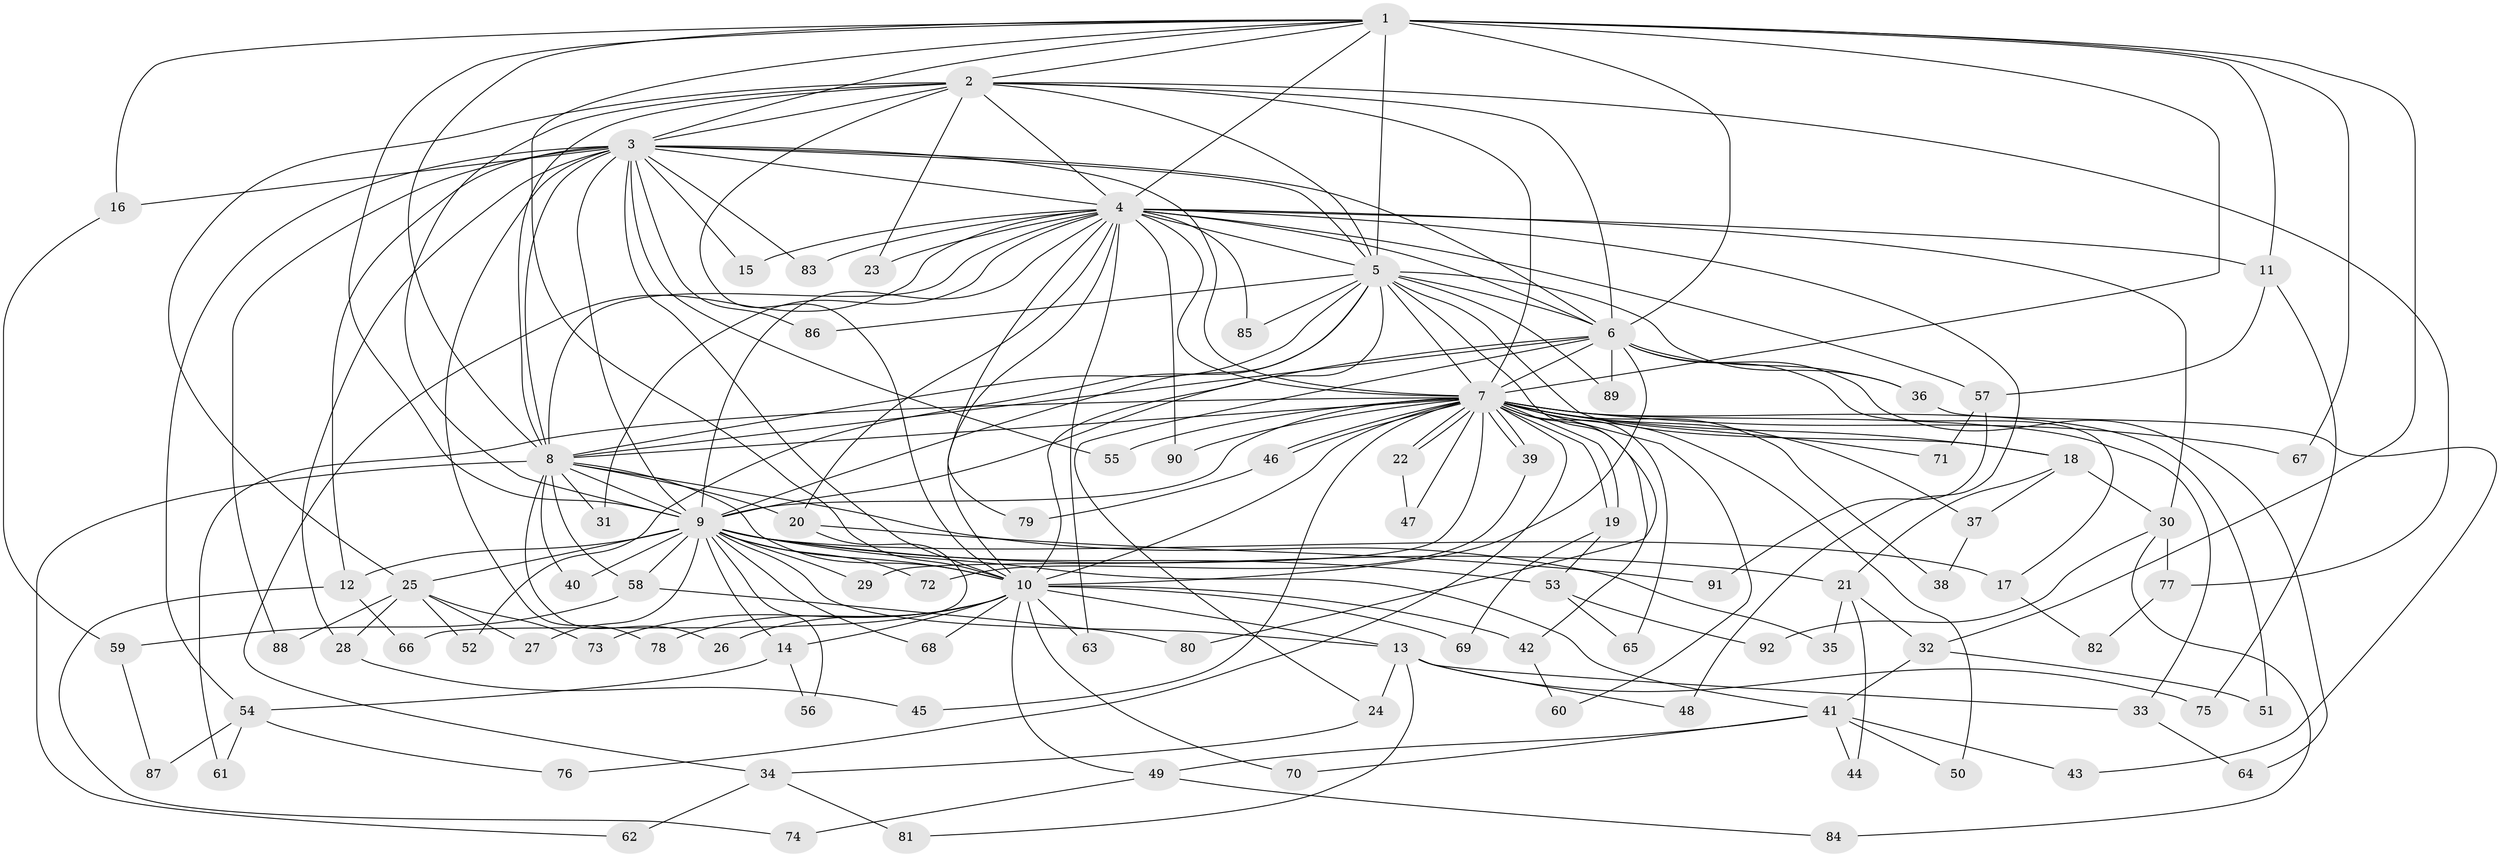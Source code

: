 // coarse degree distribution, {5: 0.05263157894736842, 4: 0.23684210526315788, 2: 0.2631578947368421, 7: 0.02631578947368421, 13: 0.02631578947368421, 3: 0.13157894736842105, 20: 0.02631578947368421, 1: 0.02631578947368421, 17: 0.02631578947368421, 6: 0.07894736842105263, 15: 0.02631578947368421, 12: 0.05263157894736842, 16: 0.02631578947368421}
// Generated by graph-tools (version 1.1) at 2025/36/03/04/25 23:36:21]
// undirected, 92 vertices, 209 edges
graph export_dot {
  node [color=gray90,style=filled];
  1;
  2;
  3;
  4;
  5;
  6;
  7;
  8;
  9;
  10;
  11;
  12;
  13;
  14;
  15;
  16;
  17;
  18;
  19;
  20;
  21;
  22;
  23;
  24;
  25;
  26;
  27;
  28;
  29;
  30;
  31;
  32;
  33;
  34;
  35;
  36;
  37;
  38;
  39;
  40;
  41;
  42;
  43;
  44;
  45;
  46;
  47;
  48;
  49;
  50;
  51;
  52;
  53;
  54;
  55;
  56;
  57;
  58;
  59;
  60;
  61;
  62;
  63;
  64;
  65;
  66;
  67;
  68;
  69;
  70;
  71;
  72;
  73;
  74;
  75;
  76;
  77;
  78;
  79;
  80;
  81;
  82;
  83;
  84;
  85;
  86;
  87;
  88;
  89;
  90;
  91;
  92;
  1 -- 2;
  1 -- 3;
  1 -- 4;
  1 -- 5;
  1 -- 6;
  1 -- 7;
  1 -- 8;
  1 -- 9;
  1 -- 10;
  1 -- 11;
  1 -- 16;
  1 -- 32;
  1 -- 67;
  2 -- 3;
  2 -- 4;
  2 -- 5;
  2 -- 6;
  2 -- 7;
  2 -- 8;
  2 -- 9;
  2 -- 10;
  2 -- 23;
  2 -- 25;
  2 -- 77;
  3 -- 4;
  3 -- 5;
  3 -- 6;
  3 -- 7;
  3 -- 8;
  3 -- 9;
  3 -- 10;
  3 -- 12;
  3 -- 15;
  3 -- 16;
  3 -- 28;
  3 -- 54;
  3 -- 55;
  3 -- 78;
  3 -- 83;
  3 -- 86;
  3 -- 88;
  4 -- 5;
  4 -- 6;
  4 -- 7;
  4 -- 8;
  4 -- 9;
  4 -- 10;
  4 -- 11;
  4 -- 15;
  4 -- 20;
  4 -- 23;
  4 -- 30;
  4 -- 31;
  4 -- 34;
  4 -- 48;
  4 -- 57;
  4 -- 63;
  4 -- 79;
  4 -- 83;
  4 -- 85;
  4 -- 90;
  5 -- 6;
  5 -- 7;
  5 -- 8;
  5 -- 9;
  5 -- 10;
  5 -- 18;
  5 -- 36;
  5 -- 52;
  5 -- 80;
  5 -- 85;
  5 -- 86;
  5 -- 89;
  6 -- 7;
  6 -- 8;
  6 -- 9;
  6 -- 10;
  6 -- 17;
  6 -- 24;
  6 -- 36;
  6 -- 64;
  6 -- 89;
  7 -- 8;
  7 -- 9;
  7 -- 10;
  7 -- 18;
  7 -- 19;
  7 -- 19;
  7 -- 22;
  7 -- 22;
  7 -- 29;
  7 -- 33;
  7 -- 37;
  7 -- 38;
  7 -- 39;
  7 -- 39;
  7 -- 42;
  7 -- 45;
  7 -- 46;
  7 -- 46;
  7 -- 47;
  7 -- 50;
  7 -- 51;
  7 -- 55;
  7 -- 60;
  7 -- 61;
  7 -- 65;
  7 -- 67;
  7 -- 71;
  7 -- 76;
  7 -- 90;
  8 -- 9;
  8 -- 10;
  8 -- 20;
  8 -- 26;
  8 -- 31;
  8 -- 35;
  8 -- 40;
  8 -- 58;
  8 -- 62;
  9 -- 10;
  9 -- 12;
  9 -- 13;
  9 -- 14;
  9 -- 17;
  9 -- 21;
  9 -- 25;
  9 -- 27;
  9 -- 29;
  9 -- 40;
  9 -- 41;
  9 -- 53;
  9 -- 56;
  9 -- 58;
  9 -- 68;
  9 -- 72;
  10 -- 13;
  10 -- 14;
  10 -- 26;
  10 -- 42;
  10 -- 49;
  10 -- 63;
  10 -- 68;
  10 -- 69;
  10 -- 70;
  10 -- 73;
  10 -- 78;
  11 -- 57;
  11 -- 75;
  12 -- 66;
  12 -- 74;
  13 -- 24;
  13 -- 33;
  13 -- 48;
  13 -- 75;
  13 -- 81;
  14 -- 54;
  14 -- 56;
  16 -- 59;
  17 -- 82;
  18 -- 21;
  18 -- 30;
  18 -- 37;
  19 -- 53;
  19 -- 69;
  20 -- 66;
  20 -- 91;
  21 -- 32;
  21 -- 35;
  21 -- 44;
  22 -- 47;
  24 -- 34;
  25 -- 27;
  25 -- 28;
  25 -- 52;
  25 -- 73;
  25 -- 88;
  28 -- 45;
  30 -- 77;
  30 -- 84;
  30 -- 92;
  32 -- 41;
  32 -- 51;
  33 -- 64;
  34 -- 62;
  34 -- 81;
  36 -- 43;
  37 -- 38;
  39 -- 72;
  41 -- 43;
  41 -- 44;
  41 -- 49;
  41 -- 50;
  41 -- 70;
  42 -- 60;
  46 -- 79;
  49 -- 74;
  49 -- 84;
  53 -- 65;
  53 -- 92;
  54 -- 61;
  54 -- 76;
  54 -- 87;
  57 -- 71;
  57 -- 91;
  58 -- 59;
  58 -- 80;
  59 -- 87;
  77 -- 82;
}
